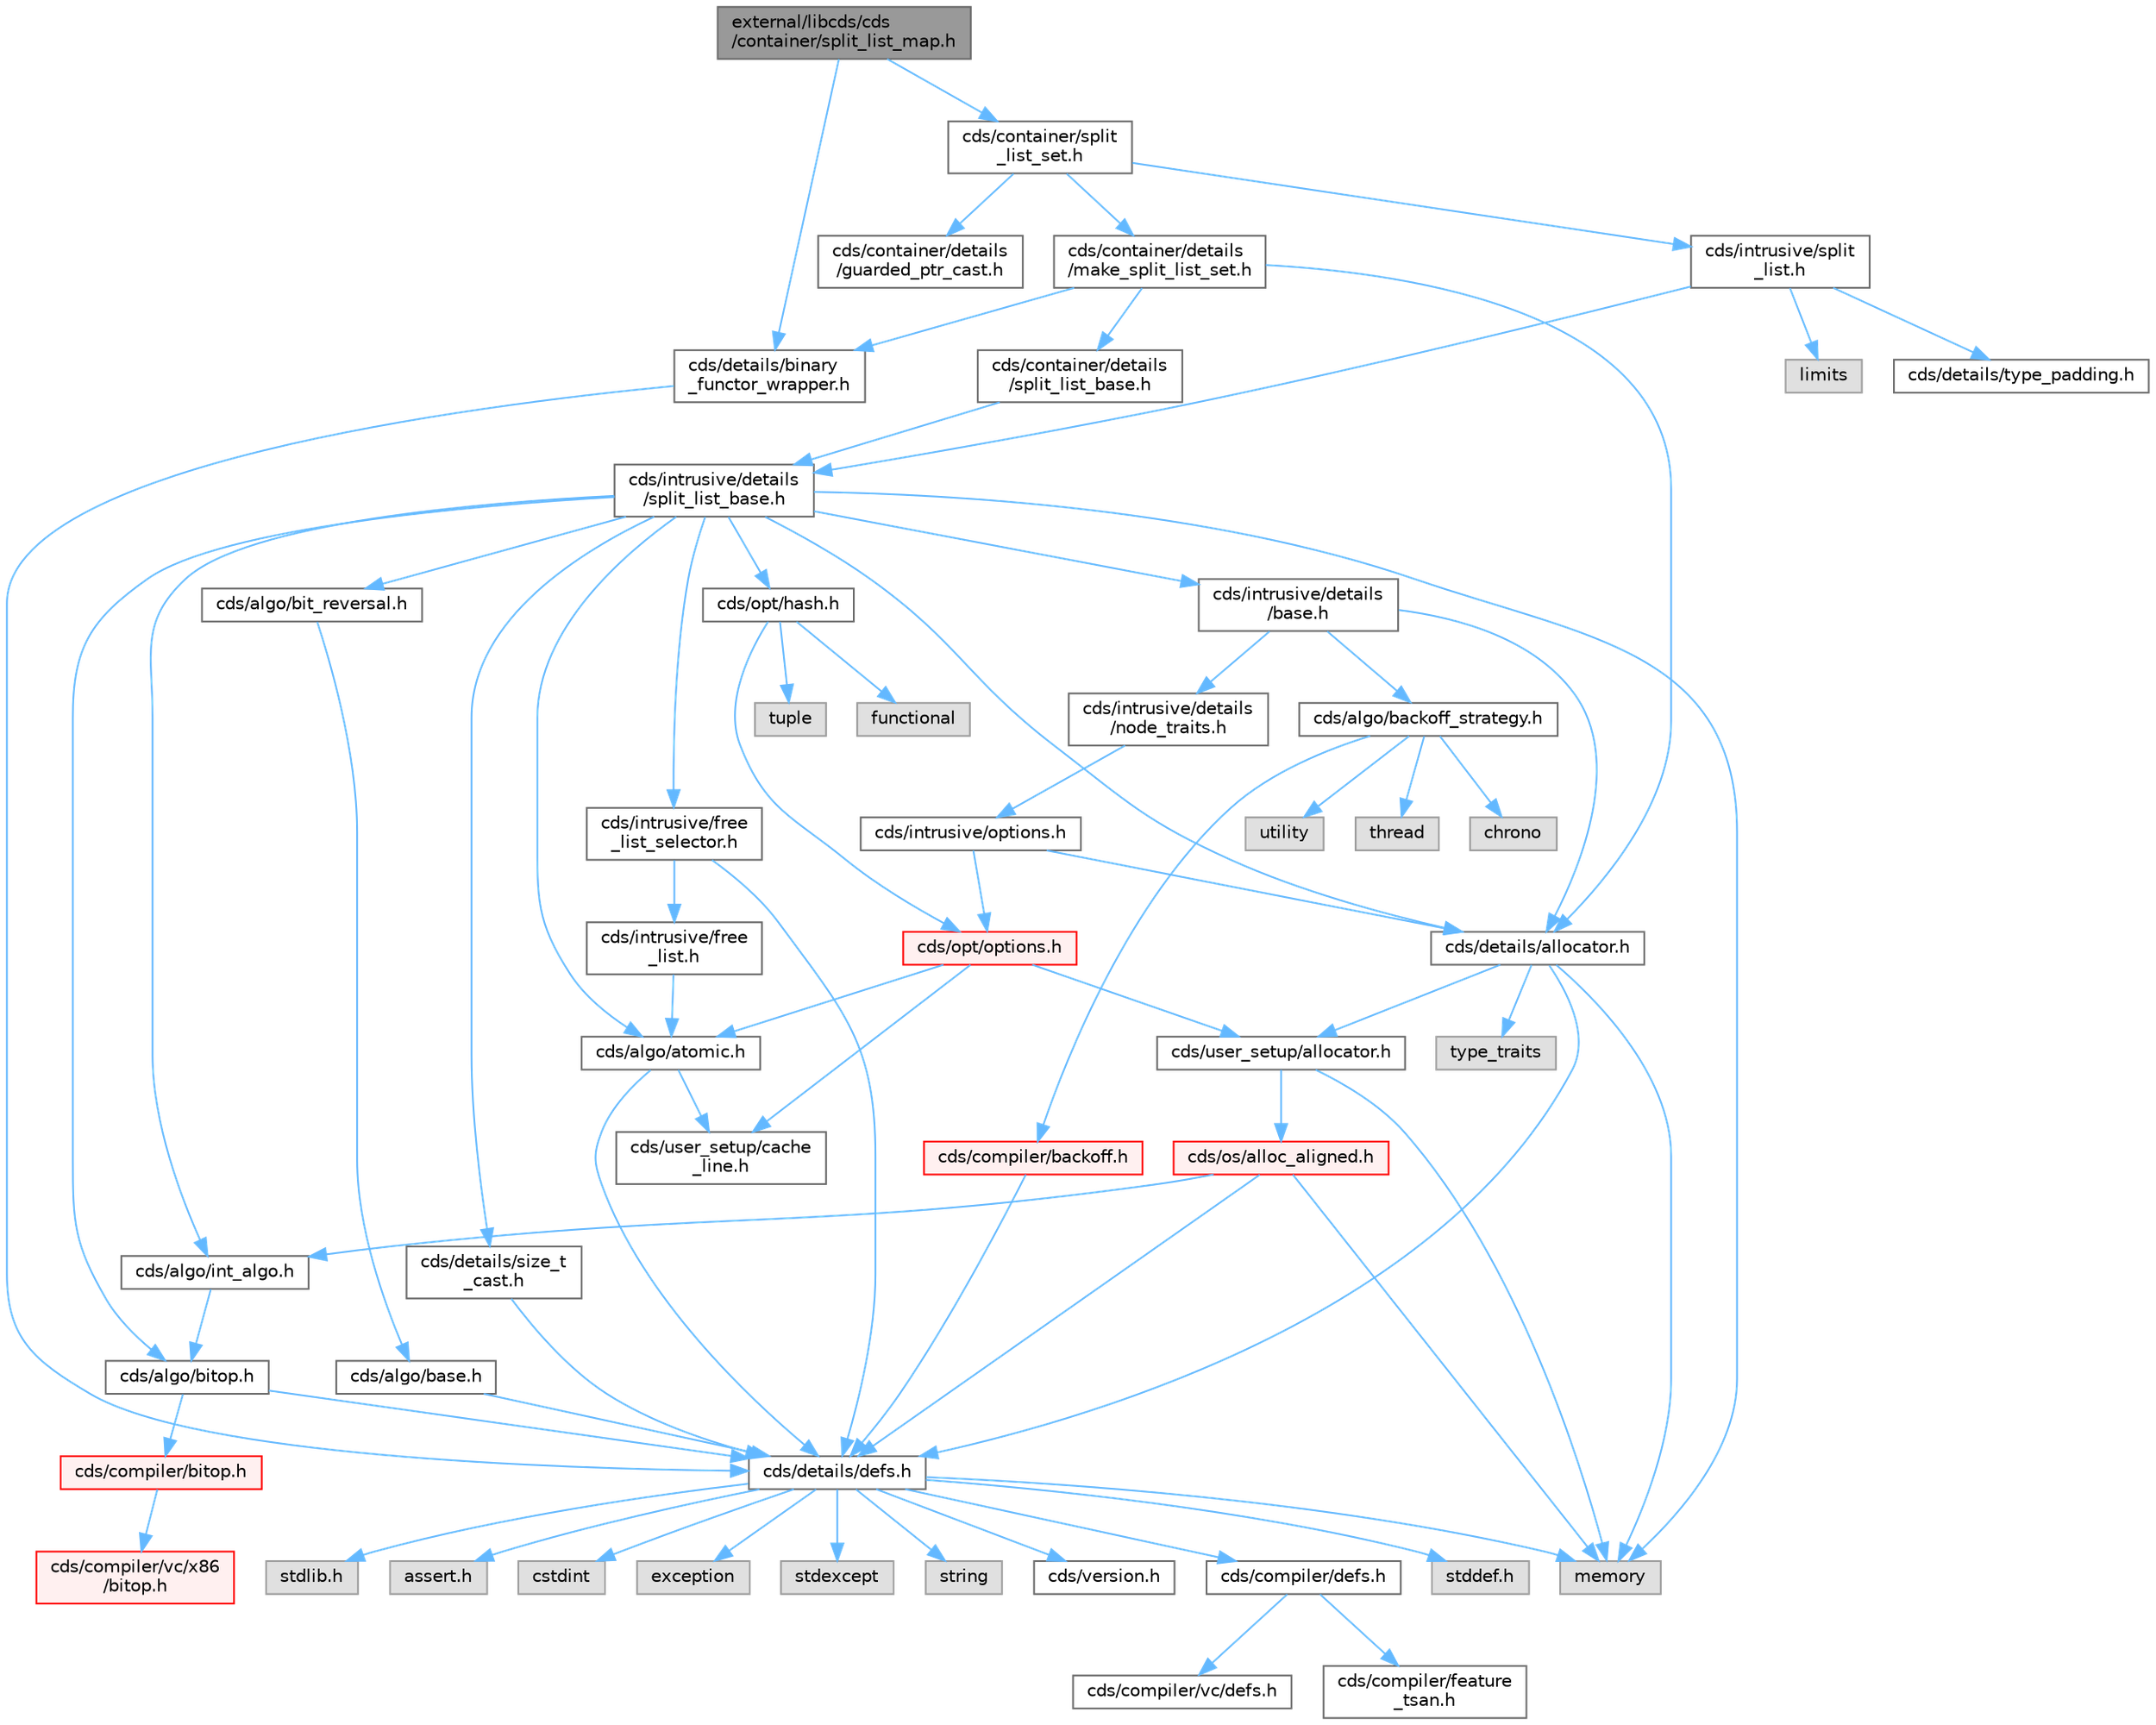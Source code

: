 digraph "external/libcds/cds/container/split_list_map.h"
{
 // LATEX_PDF_SIZE
  bgcolor="transparent";
  edge [fontname=Helvetica,fontsize=10,labelfontname=Helvetica,labelfontsize=10];
  node [fontname=Helvetica,fontsize=10,shape=box,height=0.2,width=0.4];
  Node1 [id="Node000001",label="external/libcds/cds\l/container/split_list_map.h",height=0.2,width=0.4,color="gray40", fillcolor="grey60", style="filled", fontcolor="black",tooltip=" "];
  Node1 -> Node2 [id="edge74_Node000001_Node000002",color="steelblue1",style="solid",tooltip=" "];
  Node2 [id="Node000002",label="cds/container/split\l_list_set.h",height=0.2,width=0.4,color="grey40", fillcolor="white", style="filled",URL="$split__list__set_8h.html",tooltip=" "];
  Node2 -> Node3 [id="edge75_Node000002_Node000003",color="steelblue1",style="solid",tooltip=" "];
  Node3 [id="Node000003",label="cds/intrusive/split\l_list.h",height=0.2,width=0.4,color="grey40", fillcolor="white", style="filled",URL="$split__list_8h.html",tooltip=" "];
  Node3 -> Node4 [id="edge76_Node000003_Node000004",color="steelblue1",style="solid",tooltip=" "];
  Node4 [id="Node000004",label="limits",height=0.2,width=0.4,color="grey60", fillcolor="#E0E0E0", style="filled",tooltip=" "];
  Node3 -> Node5 [id="edge77_Node000003_Node000005",color="steelblue1",style="solid",tooltip=" "];
  Node5 [id="Node000005",label="cds/intrusive/details\l/split_list_base.h",height=0.2,width=0.4,color="grey40", fillcolor="white", style="filled",URL="$intrusive_2details_2split__list__base_8h.html",tooltip=" "];
  Node5 -> Node6 [id="edge78_Node000005_Node000006",color="steelblue1",style="solid",tooltip=" "];
  Node6 [id="Node000006",label="cds/intrusive/details\l/base.h",height=0.2,width=0.4,color="grey40", fillcolor="white", style="filled",URL="$external_2libcds_2cds_2intrusive_2details_2base_8h.html",tooltip=" "];
  Node6 -> Node7 [id="edge79_Node000006_Node000007",color="steelblue1",style="solid",tooltip=" "];
  Node7 [id="Node000007",label="cds/intrusive/details\l/node_traits.h",height=0.2,width=0.4,color="grey40", fillcolor="white", style="filled",URL="$node__traits_8h.html",tooltip=" "];
  Node7 -> Node8 [id="edge80_Node000007_Node000008",color="steelblue1",style="solid",tooltip=" "];
  Node8 [id="Node000008",label="cds/intrusive/options.h",height=0.2,width=0.4,color="grey40", fillcolor="white", style="filled",URL="$intrusive_2options_8h.html",tooltip=" "];
  Node8 -> Node9 [id="edge81_Node000008_Node000009",color="steelblue1",style="solid",tooltip=" "];
  Node9 [id="Node000009",label="cds/opt/options.h",height=0.2,width=0.4,color="red", fillcolor="#FFF0F0", style="filled",URL="$opt_2options_8h.html",tooltip=" "];
  Node9 -> Node25 [id="edge82_Node000009_Node000025",color="steelblue1",style="solid",tooltip=" "];
  Node25 [id="Node000025",label="cds/user_setup/allocator.h",height=0.2,width=0.4,color="grey40", fillcolor="white", style="filled",URL="$external_2libcds_2cds_2user__setup_2allocator_8h.html",tooltip="Default implementation of allocator classes."];
  Node25 -> Node20 [id="edge83_Node000025_Node000020",color="steelblue1",style="solid",tooltip=" "];
  Node20 [id="Node000020",label="memory",height=0.2,width=0.4,color="grey60", fillcolor="#E0E0E0", style="filled",tooltip=" "];
  Node25 -> Node26 [id="edge84_Node000025_Node000026",color="steelblue1",style="solid",tooltip=" "];
  Node26 [id="Node000026",label="cds/os/alloc_aligned.h",height=0.2,width=0.4,color="red", fillcolor="#FFF0F0", style="filled",URL="$alloc__aligned_8h.html",tooltip=" "];
  Node26 -> Node12 [id="edge85_Node000026_Node000012",color="steelblue1",style="solid",tooltip=" "];
  Node12 [id="Node000012",label="cds/details/defs.h",height=0.2,width=0.4,color="grey40", fillcolor="white", style="filled",URL="$details_2defs_8h.html",tooltip=" "];
  Node12 -> Node13 [id="edge86_Node000012_Node000013",color="steelblue1",style="solid",tooltip=" "];
  Node13 [id="Node000013",label="stddef.h",height=0.2,width=0.4,color="grey60", fillcolor="#E0E0E0", style="filled",tooltip=" "];
  Node12 -> Node14 [id="edge87_Node000012_Node000014",color="steelblue1",style="solid",tooltip=" "];
  Node14 [id="Node000014",label="stdlib.h",height=0.2,width=0.4,color="grey60", fillcolor="#E0E0E0", style="filled",tooltip=" "];
  Node12 -> Node15 [id="edge88_Node000012_Node000015",color="steelblue1",style="solid",tooltip=" "];
  Node15 [id="Node000015",label="assert.h",height=0.2,width=0.4,color="grey60", fillcolor="#E0E0E0", style="filled",tooltip=" "];
  Node12 -> Node16 [id="edge89_Node000012_Node000016",color="steelblue1",style="solid",tooltip=" "];
  Node16 [id="Node000016",label="cstdint",height=0.2,width=0.4,color="grey60", fillcolor="#E0E0E0", style="filled",tooltip=" "];
  Node12 -> Node17 [id="edge90_Node000012_Node000017",color="steelblue1",style="solid",tooltip=" "];
  Node17 [id="Node000017",label="exception",height=0.2,width=0.4,color="grey60", fillcolor="#E0E0E0", style="filled",tooltip=" "];
  Node12 -> Node18 [id="edge91_Node000012_Node000018",color="steelblue1",style="solid",tooltip=" "];
  Node18 [id="Node000018",label="stdexcept",height=0.2,width=0.4,color="grey60", fillcolor="#E0E0E0", style="filled",tooltip=" "];
  Node12 -> Node19 [id="edge92_Node000012_Node000019",color="steelblue1",style="solid",tooltip=" "];
  Node19 [id="Node000019",label="string",height=0.2,width=0.4,color="grey60", fillcolor="#E0E0E0", style="filled",tooltip=" "];
  Node12 -> Node20 [id="edge93_Node000012_Node000020",color="steelblue1",style="solid",tooltip=" "];
  Node12 -> Node21 [id="edge94_Node000012_Node000021",color="steelblue1",style="solid",tooltip=" "];
  Node21 [id="Node000021",label="cds/version.h",height=0.2,width=0.4,color="grey40", fillcolor="white", style="filled",URL="$external_2libcds_2cds_2version_8h.html",tooltip=" "];
  Node12 -> Node22 [id="edge95_Node000012_Node000022",color="steelblue1",style="solid",tooltip=" "];
  Node22 [id="Node000022",label="cds/compiler/defs.h",height=0.2,width=0.4,color="grey40", fillcolor="white", style="filled",URL="$compiler_2defs_8h.html",tooltip=" "];
  Node22 -> Node23 [id="edge96_Node000022_Node000023",color="steelblue1",style="solid",tooltip=" "];
  Node23 [id="Node000023",label="cds/compiler/vc/defs.h",height=0.2,width=0.4,color="grey40", fillcolor="white", style="filled",URL="$compiler_2vc_2defs_8h.html",tooltip=" "];
  Node22 -> Node24 [id="edge97_Node000022_Node000024",color="steelblue1",style="solid",tooltip=" "];
  Node24 [id="Node000024",label="cds/compiler/feature\l_tsan.h",height=0.2,width=0.4,color="grey40", fillcolor="white", style="filled",URL="$feature__tsan_8h.html",tooltip=" "];
  Node26 -> Node20 [id="edge98_Node000026_Node000020",color="steelblue1",style="solid",tooltip=" "];
  Node26 -> Node30 [id="edge99_Node000026_Node000030",color="steelblue1",style="solid",tooltip=" "];
  Node30 [id="Node000030",label="cds/algo/int_algo.h",height=0.2,width=0.4,color="grey40", fillcolor="white", style="filled",URL="$int__algo_8h.html",tooltip=" "];
  Node30 -> Node31 [id="edge100_Node000030_Node000031",color="steelblue1",style="solid",tooltip=" "];
  Node31 [id="Node000031",label="cds/algo/bitop.h",height=0.2,width=0.4,color="grey40", fillcolor="white", style="filled",URL="$algo_2bitop_8h.html",tooltip=" "];
  Node31 -> Node12 [id="edge101_Node000031_Node000012",color="steelblue1",style="solid",tooltip=" "];
  Node31 -> Node32 [id="edge102_Node000031_Node000032",color="steelblue1",style="solid",tooltip=" "];
  Node32 [id="Node000032",label="cds/compiler/bitop.h",height=0.2,width=0.4,color="red", fillcolor="#FFF0F0", style="filled",URL="$compiler_2bitop_8h.html",tooltip=" "];
  Node32 -> Node33 [id="edge103_Node000032_Node000033",color="steelblue1",style="solid",tooltip=" "];
  Node33 [id="Node000033",label="cds/compiler/vc/x86\l/bitop.h",height=0.2,width=0.4,color="red", fillcolor="#FFF0F0", style="filled",URL="$compiler_2vc_2x86_2bitop_8h.html",tooltip=" "];
  Node9 -> Node40 [id="edge104_Node000009_Node000040",color="steelblue1",style="solid",tooltip=" "];
  Node40 [id="Node000040",label="cds/user_setup/cache\l_line.h",height=0.2,width=0.4,color="grey40", fillcolor="white", style="filled",URL="$cache__line_8h.html",tooltip="Cache-line size definition"];
  Node9 -> Node41 [id="edge105_Node000009_Node000041",color="steelblue1",style="solid",tooltip=" "];
  Node41 [id="Node000041",label="cds/algo/atomic.h",height=0.2,width=0.4,color="grey40", fillcolor="white", style="filled",URL="$external_2libcds_2cds_2algo_2atomic_8h.html",tooltip=" "];
  Node41 -> Node12 [id="edge106_Node000041_Node000012",color="steelblue1",style="solid",tooltip=" "];
  Node41 -> Node40 [id="edge107_Node000041_Node000040",color="steelblue1",style="solid",tooltip=" "];
  Node8 -> Node42 [id="edge108_Node000008_Node000042",color="steelblue1",style="solid",tooltip=" "];
  Node42 [id="Node000042",label="cds/details/allocator.h",height=0.2,width=0.4,color="grey40", fillcolor="white", style="filled",URL="$external_2libcds_2cds_2details_2allocator_8h.html",tooltip=" "];
  Node42 -> Node43 [id="edge109_Node000042_Node000043",color="steelblue1",style="solid",tooltip=" "];
  Node43 [id="Node000043",label="type_traits",height=0.2,width=0.4,color="grey60", fillcolor="#E0E0E0", style="filled",tooltip=" "];
  Node42 -> Node20 [id="edge110_Node000042_Node000020",color="steelblue1",style="solid",tooltip=" "];
  Node42 -> Node12 [id="edge111_Node000042_Node000012",color="steelblue1",style="solid",tooltip=" "];
  Node42 -> Node25 [id="edge112_Node000042_Node000025",color="steelblue1",style="solid",tooltip=" "];
  Node6 -> Node42 [id="edge113_Node000006_Node000042",color="steelblue1",style="solid",tooltip=" "];
  Node6 -> Node44 [id="edge114_Node000006_Node000044",color="steelblue1",style="solid",tooltip=" "];
  Node44 [id="Node000044",label="cds/algo/backoff_strategy.h",height=0.2,width=0.4,color="grey40", fillcolor="white", style="filled",URL="$backoff__strategy_8h.html",tooltip=" "];
  Node44 -> Node39 [id="edge115_Node000044_Node000039",color="steelblue1",style="solid",tooltip=" "];
  Node39 [id="Node000039",label="utility",height=0.2,width=0.4,color="grey60", fillcolor="#E0E0E0", style="filled",tooltip=" "];
  Node44 -> Node35 [id="edge116_Node000044_Node000035",color="steelblue1",style="solid",tooltip=" "];
  Node35 [id="Node000035",label="thread",height=0.2,width=0.4,color="grey60", fillcolor="#E0E0E0", style="filled",tooltip=" "];
  Node44 -> Node45 [id="edge117_Node000044_Node000045",color="steelblue1",style="solid",tooltip=" "];
  Node45 [id="Node000045",label="chrono",height=0.2,width=0.4,color="grey60", fillcolor="#E0E0E0", style="filled",tooltip=" "];
  Node44 -> Node46 [id="edge118_Node000044_Node000046",color="steelblue1",style="solid",tooltip=" "];
  Node46 [id="Node000046",label="cds/compiler/backoff.h",height=0.2,width=0.4,color="red", fillcolor="#FFF0F0", style="filled",URL="$backoff_8h.html",tooltip=" "];
  Node46 -> Node12 [id="edge119_Node000046_Node000012",color="steelblue1",style="solid",tooltip=" "];
  Node5 -> Node41 [id="edge120_Node000005_Node000041",color="steelblue1",style="solid",tooltip=" "];
  Node5 -> Node48 [id="edge121_Node000005_Node000048",color="steelblue1",style="solid",tooltip=" "];
  Node48 [id="Node000048",label="cds/algo/bit_reversal.h",height=0.2,width=0.4,color="grey40", fillcolor="white", style="filled",URL="$bit__reversal_8h.html",tooltip=" "];
  Node48 -> Node49 [id="edge122_Node000048_Node000049",color="steelblue1",style="solid",tooltip=" "];
  Node49 [id="Node000049",label="cds/algo/base.h",height=0.2,width=0.4,color="grey40", fillcolor="white", style="filled",URL="$external_2libcds_2cds_2algo_2base_8h.html",tooltip=" "];
  Node49 -> Node12 [id="edge123_Node000049_Node000012",color="steelblue1",style="solid",tooltip=" "];
  Node5 -> Node42 [id="edge124_Node000005_Node000042",color="steelblue1",style="solid",tooltip=" "];
  Node5 -> Node30 [id="edge125_Node000005_Node000030",color="steelblue1",style="solid",tooltip=" "];
  Node5 -> Node31 [id="edge126_Node000005_Node000031",color="steelblue1",style="solid",tooltip=" "];
  Node5 -> Node50 [id="edge127_Node000005_Node000050",color="steelblue1",style="solid",tooltip=" "];
  Node50 [id="Node000050",label="cds/opt/hash.h",height=0.2,width=0.4,color="grey40", fillcolor="white", style="filled",URL="$external_2libcds_2cds_2opt_2hash_8h.html",tooltip=" "];
  Node50 -> Node51 [id="edge128_Node000050_Node000051",color="steelblue1",style="solid",tooltip=" "];
  Node51 [id="Node000051",label="tuple",height=0.2,width=0.4,color="grey60", fillcolor="#E0E0E0", style="filled",tooltip=" "];
  Node50 -> Node52 [id="edge129_Node000050_Node000052",color="steelblue1",style="solid",tooltip=" "];
  Node52 [id="Node000052",label="functional",height=0.2,width=0.4,color="grey60", fillcolor="#E0E0E0", style="filled",tooltip=" "];
  Node50 -> Node9 [id="edge130_Node000050_Node000009",color="steelblue1",style="solid",tooltip=" "];
  Node5 -> Node53 [id="edge131_Node000005_Node000053",color="steelblue1",style="solid",tooltip=" "];
  Node53 [id="Node000053",label="cds/intrusive/free\l_list_selector.h",height=0.2,width=0.4,color="grey40", fillcolor="white", style="filled",URL="$free__list__selector_8h.html",tooltip=" "];
  Node53 -> Node12 [id="edge132_Node000053_Node000012",color="steelblue1",style="solid",tooltip=" "];
  Node53 -> Node54 [id="edge133_Node000053_Node000054",color="steelblue1",style="solid",tooltip=" "];
  Node54 [id="Node000054",label="cds/intrusive/free\l_list.h",height=0.2,width=0.4,color="grey40", fillcolor="white", style="filled",URL="$free__list_8h.html",tooltip=" "];
  Node54 -> Node41 [id="edge134_Node000054_Node000041",color="steelblue1",style="solid",tooltip=" "];
  Node5 -> Node55 [id="edge135_Node000005_Node000055",color="steelblue1",style="solid",tooltip=" "];
  Node55 [id="Node000055",label="cds/details/size_t\l_cast.h",height=0.2,width=0.4,color="grey40", fillcolor="white", style="filled",URL="$size__t__cast_8h.html",tooltip=" "];
  Node55 -> Node12 [id="edge136_Node000055_Node000012",color="steelblue1",style="solid",tooltip=" "];
  Node5 -> Node20 [id="edge137_Node000005_Node000020",color="steelblue1",style="solid",tooltip=" "];
  Node3 -> Node56 [id="edge138_Node000003_Node000056",color="steelblue1",style="solid",tooltip=" "];
  Node56 [id="Node000056",label="cds/details/type_padding.h",height=0.2,width=0.4,color="grey40", fillcolor="white", style="filled",URL="$type__padding_8h.html",tooltip=" "];
  Node2 -> Node57 [id="edge139_Node000002_Node000057",color="steelblue1",style="solid",tooltip=" "];
  Node57 [id="Node000057",label="cds/container/details\l/make_split_list_set.h",height=0.2,width=0.4,color="grey40", fillcolor="white", style="filled",URL="$make__split__list__set_8h.html",tooltip=" "];
  Node57 -> Node58 [id="edge140_Node000057_Node000058",color="steelblue1",style="solid",tooltip=" "];
  Node58 [id="Node000058",label="cds/container/details\l/split_list_base.h",height=0.2,width=0.4,color="grey40", fillcolor="white", style="filled",URL="$container_2details_2split__list__base_8h.html",tooltip=" "];
  Node58 -> Node5 [id="edge141_Node000058_Node000005",color="steelblue1",style="solid",tooltip=" "];
  Node57 -> Node42 [id="edge142_Node000057_Node000042",color="steelblue1",style="solid",tooltip=" "];
  Node57 -> Node59 [id="edge143_Node000057_Node000059",color="steelblue1",style="solid",tooltip=" "];
  Node59 [id="Node000059",label="cds/details/binary\l_functor_wrapper.h",height=0.2,width=0.4,color="grey40", fillcolor="white", style="filled",URL="$binary__functor__wrapper_8h.html",tooltip=" "];
  Node59 -> Node12 [id="edge144_Node000059_Node000012",color="steelblue1",style="solid",tooltip=" "];
  Node2 -> Node60 [id="edge145_Node000002_Node000060",color="steelblue1",style="solid",tooltip=" "];
  Node60 [id="Node000060",label="cds/container/details\l/guarded_ptr_cast.h",height=0.2,width=0.4,color="grey40", fillcolor="white", style="filled",URL="$guarded__ptr__cast_8h.html",tooltip=" "];
  Node1 -> Node59 [id="edge146_Node000001_Node000059",color="steelblue1",style="solid",tooltip=" "];
}
